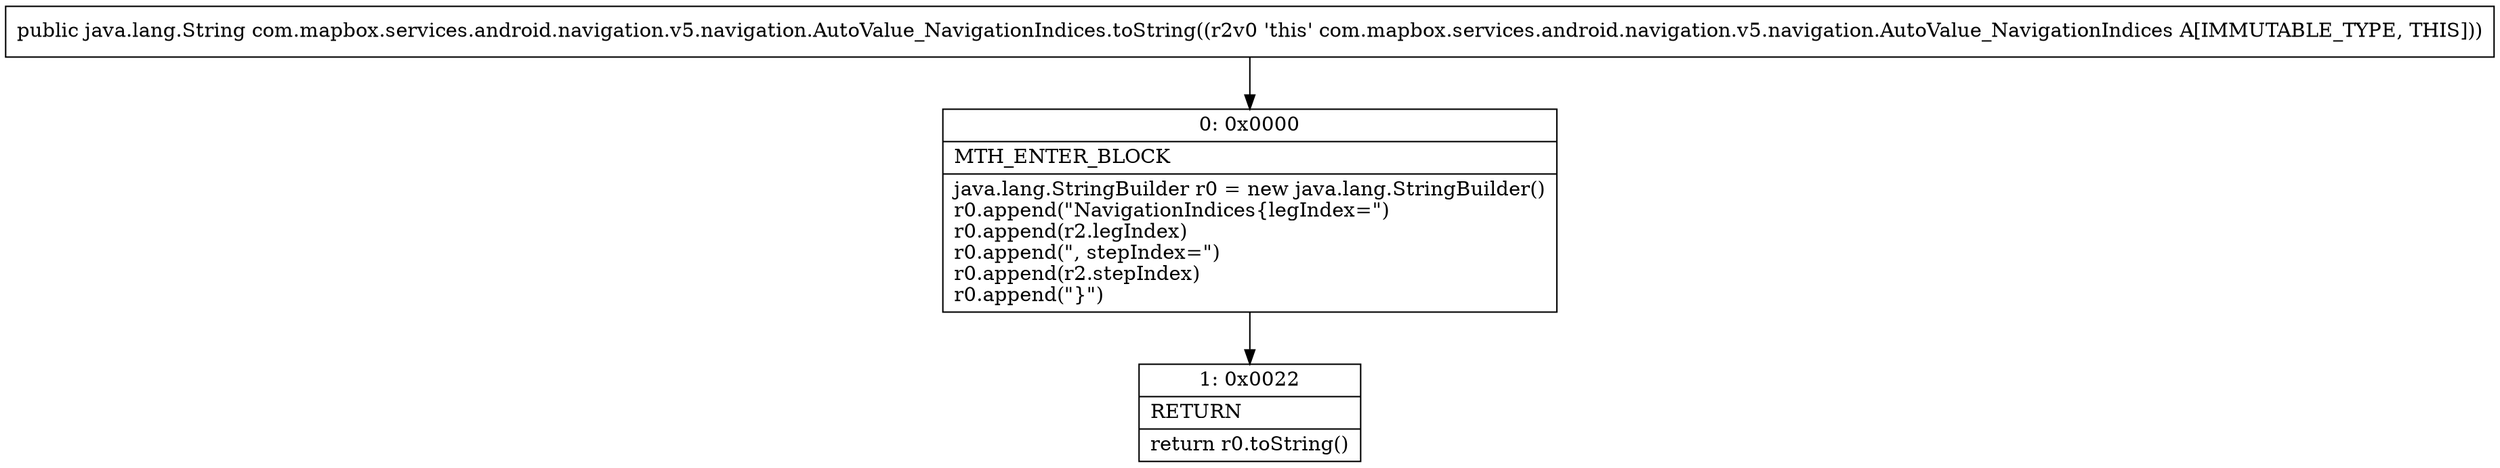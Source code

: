 digraph "CFG forcom.mapbox.services.android.navigation.v5.navigation.AutoValue_NavigationIndices.toString()Ljava\/lang\/String;" {
Node_0 [shape=record,label="{0\:\ 0x0000|MTH_ENTER_BLOCK\l|java.lang.StringBuilder r0 = new java.lang.StringBuilder()\lr0.append(\"NavigationIndices\{legIndex=\")\lr0.append(r2.legIndex)\lr0.append(\", stepIndex=\")\lr0.append(r2.stepIndex)\lr0.append(\"\}\")\l}"];
Node_1 [shape=record,label="{1\:\ 0x0022|RETURN\l|return r0.toString()\l}"];
MethodNode[shape=record,label="{public java.lang.String com.mapbox.services.android.navigation.v5.navigation.AutoValue_NavigationIndices.toString((r2v0 'this' com.mapbox.services.android.navigation.v5.navigation.AutoValue_NavigationIndices A[IMMUTABLE_TYPE, THIS])) }"];
MethodNode -> Node_0;
Node_0 -> Node_1;
}

